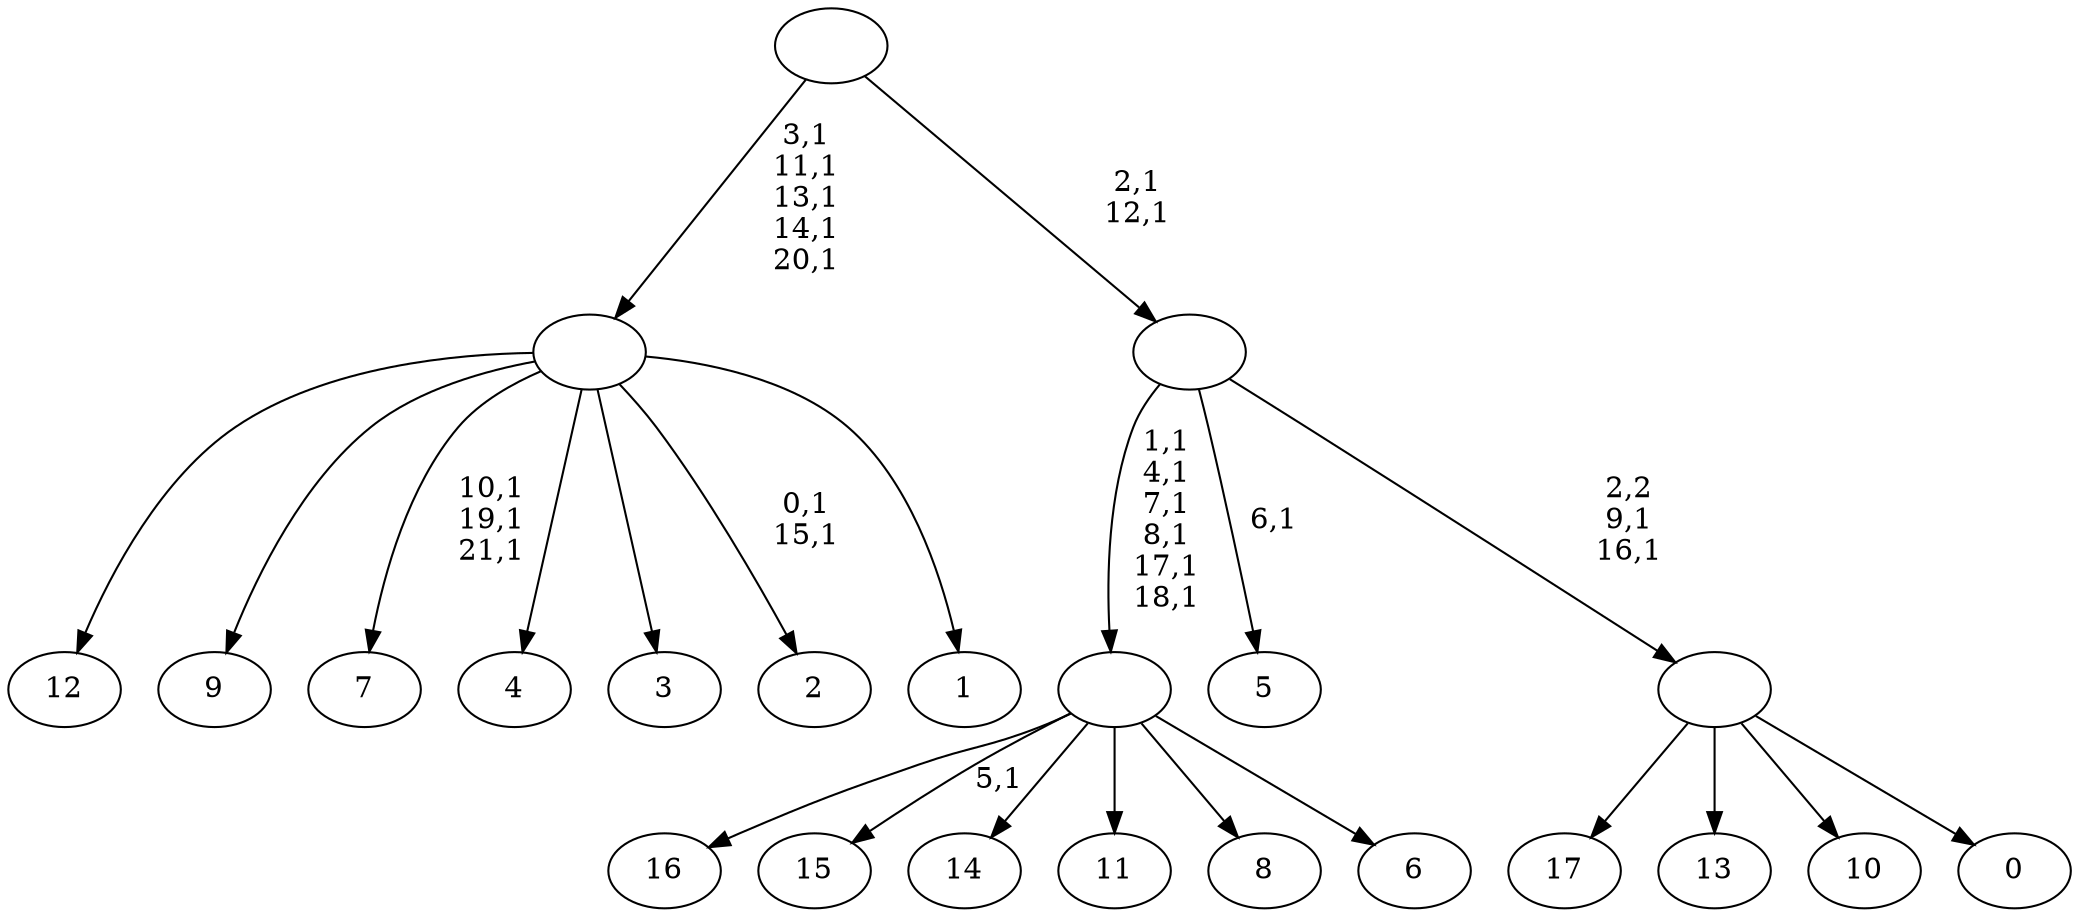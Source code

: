 digraph T {
	40 [label="17"]
	39 [label="16"]
	38 [label="15"]
	36 [label="14"]
	35 [label="13"]
	34 [label="12"]
	33 [label="11"]
	32 [label="10"]
	31 [label="9"]
	30 [label="8"]
	29 [label="7"]
	25 [label="6"]
	24 [label=""]
	18 [label="5"]
	16 [label="4"]
	15 [label="3"]
	14 [label="2"]
	11 [label="1"]
	10 [label=""]
	5 [label="0"]
	4 [label=""]
	2 [label=""]
	0 [label=""]
	24 -> 38 [label="5,1"]
	24 -> 39 [label=""]
	24 -> 36 [label=""]
	24 -> 33 [label=""]
	24 -> 30 [label=""]
	24 -> 25 [label=""]
	10 -> 14 [label="0,1\n15,1"]
	10 -> 29 [label="10,1\n19,1\n21,1"]
	10 -> 34 [label=""]
	10 -> 31 [label=""]
	10 -> 16 [label=""]
	10 -> 15 [label=""]
	10 -> 11 [label=""]
	4 -> 40 [label=""]
	4 -> 35 [label=""]
	4 -> 32 [label=""]
	4 -> 5 [label=""]
	2 -> 4 [label="2,2\n9,1\n16,1"]
	2 -> 18 [label="6,1"]
	2 -> 24 [label="1,1\n4,1\n7,1\n8,1\n17,1\n18,1"]
	0 -> 2 [label="2,1\n12,1"]
	0 -> 10 [label="3,1\n11,1\n13,1\n14,1\n20,1"]
}
